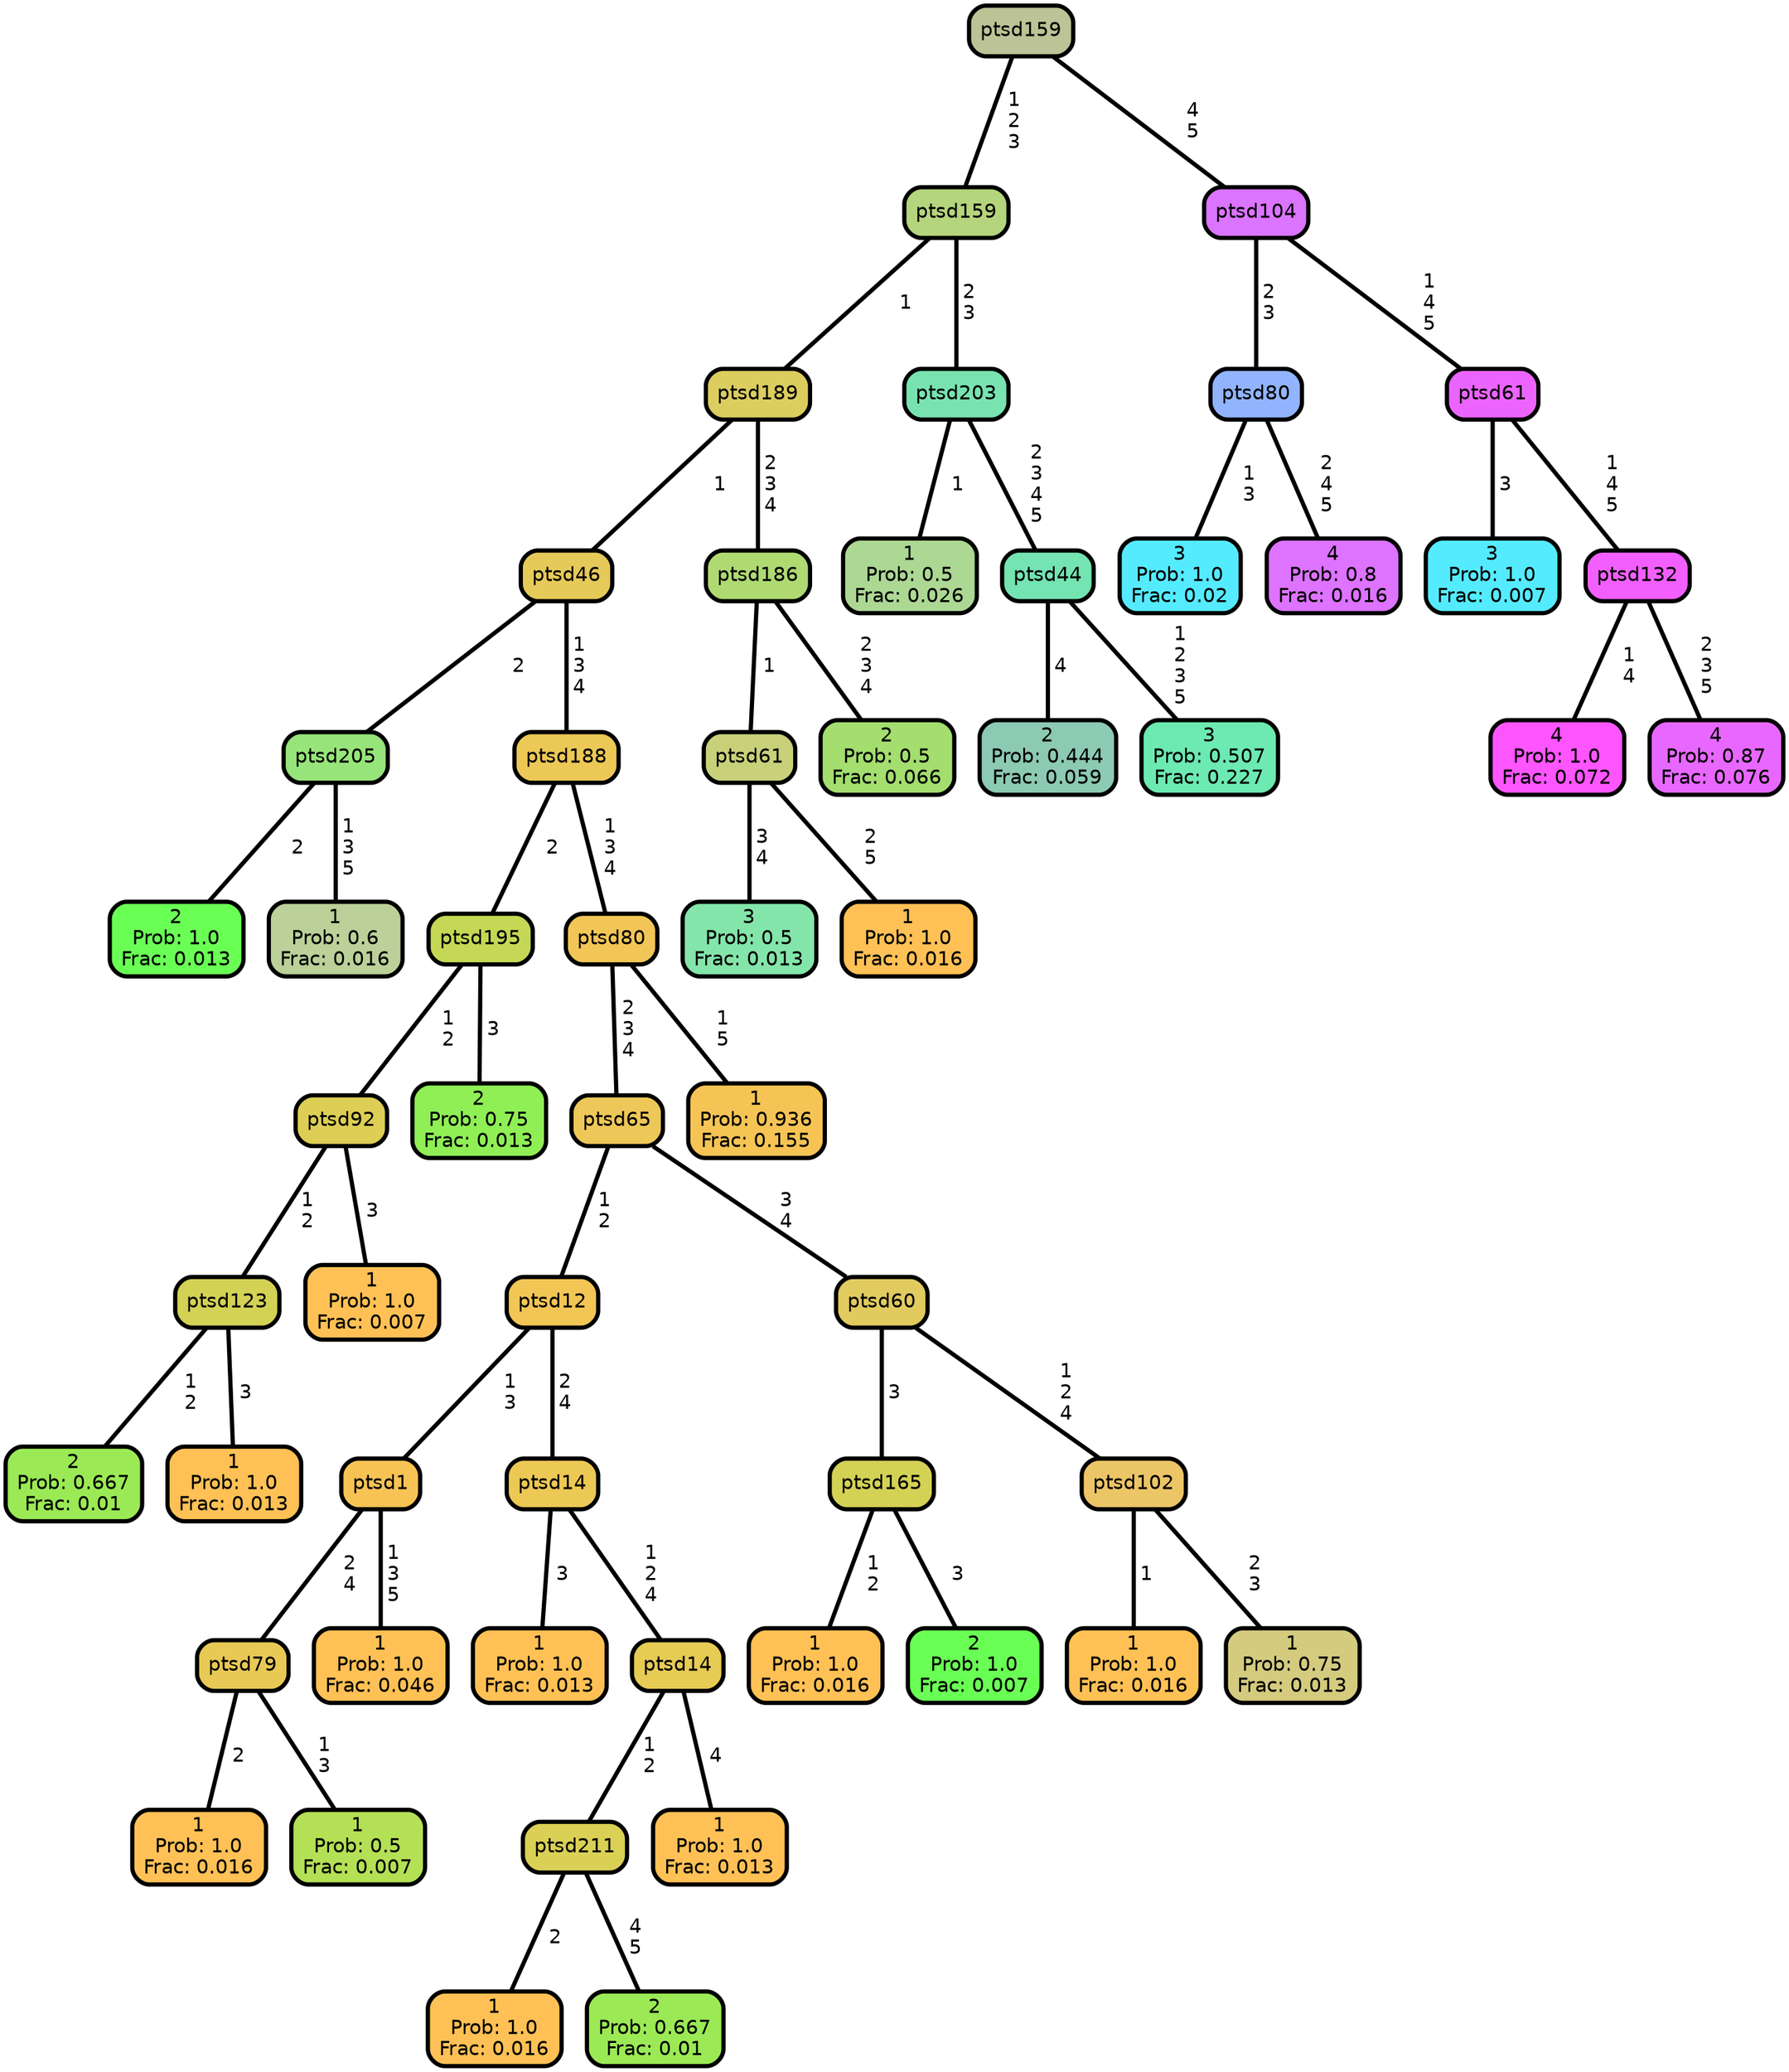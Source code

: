 graph Tree {
node [shape=box, style="filled, rounded",color="black",penwidth="3",fontcolor="black",                 fontname=helvetica] ;
graph [ranksep="0 equally", splines=straight,                 bgcolor=transparent, dpi=200] ;
edge [fontname=helvetica, color=black] ;
0 [label="2
Prob: 1.0
Frac: 0.013", fillcolor="#6aff55"] ;
1 [label="ptsd205", fillcolor="#97e57a"] ;
2 [label="1
Prob: 0.6
Frac: 0.016", fillcolor="#bbd199"] ;
3 [label="ptsd46", fillcolor="#e6ca59"] ;
4 [label="2
Prob: 0.667
Frac: 0.01", fillcolor="#9bea55"] ;
5 [label="ptsd123", fillcolor="#d4d255"] ;
6 [label="1
Prob: 1.0
Frac: 0.013", fillcolor="#ffc155"] ;
7 [label="ptsd92", fillcolor="#ddce55"] ;
8 [label="1
Prob: 1.0
Frac: 0.007", fillcolor="#ffc155"] ;
9 [label="ptsd195", fillcolor="#c5d855"] ;
10 [label="2
Prob: 0.75
Frac: 0.013", fillcolor="#8fef55"] ;
11 [label="ptsd188", fillcolor="#ecc856"] ;
12 [label="1
Prob: 1.0
Frac: 0.016", fillcolor="#ffc155"] ;
13 [label="ptsd79", fillcolor="#e9c955"] ;
14 [label="1
Prob: 0.5
Frac: 0.007", fillcolor="#b4e055"] ;
15 [label="ptsd1", fillcolor="#f7c355"] ;
16 [label="1
Prob: 1.0
Frac: 0.046", fillcolor="#ffc155"] ;
17 [label="ptsd12", fillcolor="#f2c655"] ;
18 [label="1
Prob: 1.0
Frac: 0.013", fillcolor="#ffc155"] ;
19 [label="ptsd14", fillcolor="#ecc855"] ;
20 [label="1
Prob: 1.0
Frac: 0.016", fillcolor="#ffc155"] ;
21 [label="ptsd211", fillcolor="#d9d055"] ;
22 [label="2
Prob: 0.667
Frac: 0.01", fillcolor="#9bea55"] ;
23 [label="ptsd14", fillcolor="#e6cb55"] ;
24 [label="1
Prob: 1.0
Frac: 0.013", fillcolor="#ffc155"] ;
25 [label="ptsd65", fillcolor="#edc758"] ;
26 [label="1
Prob: 1.0
Frac: 0.016", fillcolor="#ffc155"] ;
27 [label="ptsd165", fillcolor="#d4d255"] ;
28 [label="2
Prob: 1.0
Frac: 0.007", fillcolor="#6aff55"] ;
29 [label="ptsd60", fillcolor="#e1cb5f"] ;
30 [label="1
Prob: 1.0
Frac: 0.016", fillcolor="#ffc155"] ;
31 [label="ptsd102", fillcolor="#ecc567"] ;
32 [label="1
Prob: 0.75
Frac: 0.013", fillcolor="#d4cb7f"] ;
33 [label="ptsd80", fillcolor="#f1c656"] ;
34 [label="1
Prob: 0.936
Frac: 0.155", fillcolor="#f5c455"] ;
35 [label="ptsd189", fillcolor="#dbcd5e"] ;
36 [label="3
Prob: 0.5
Frac: 0.013", fillcolor="#84e5aa"] ;
37 [label="ptsd61", fillcolor="#c8d17a"] ;
38 [label="1
Prob: 1.0
Frac: 0.016", fillcolor="#ffc155"] ;
39 [label="ptsd186", fillcolor="#afda72"] ;
40 [label="2
Prob: 0.5
Frac: 0.066", fillcolor="#a3de6e"] ;
41 [label="ptsd159", fillcolor="#b5d57d"] ;
42 [label="1
Prob: 0.5
Frac: 0.026", fillcolor="#acd894"] ;
43 [label="ptsd203", fillcolor="#78e3b0"] ;
44 [label="2
Prob: 0.444
Frac: 0.059", fillcolor="#8dcab3"] ;
45 [label="ptsd44", fillcolor="#73e4b2"] ;
46 [label="3
Prob: 0.507
Frac: 0.227", fillcolor="#6ceab2"] ;
47 [label="ptsd159", fillcolor="#bcc396"] ;
48 [label="3
Prob: 1.0
Frac: 0.02", fillcolor="#55ebff"] ;
49 [label="ptsd80", fillcolor="#92b4ff"] ;
50 [label="4
Prob: 0.8
Frac: 0.016", fillcolor="#dd73ff"] ;
51 [label="ptsd104", fillcolor="#db74ff"] ;
52 [label="3
Prob: 1.0
Frac: 0.007", fillcolor="#55ebff"] ;
53 [label="ptsd61", fillcolor="#ec64ff"] ;
54 [label="4
Prob: 1.0
Frac: 0.072", fillcolor="#ff55ff"] ;
55 [label="ptsd132", fillcolor="#f35fff"] ;
56 [label="4
Prob: 0.87
Frac: 0.076", fillcolor="#e868ff"] ;
1 -- 0 [label=" 2",penwidth=3] ;
1 -- 2 [label=" 1\n 3\n 5",penwidth=3] ;
3 -- 1 [label=" 2",penwidth=3] ;
3 -- 11 [label=" 1\n 3\n 4",penwidth=3] ;
5 -- 4 [label=" 1\n 2",penwidth=3] ;
5 -- 6 [label=" 3",penwidth=3] ;
7 -- 5 [label=" 1\n 2",penwidth=3] ;
7 -- 8 [label=" 3",penwidth=3] ;
9 -- 7 [label=" 1\n 2",penwidth=3] ;
9 -- 10 [label=" 3",penwidth=3] ;
11 -- 9 [label=" 2",penwidth=3] ;
11 -- 33 [label=" 1\n 3\n 4",penwidth=3] ;
13 -- 12 [label=" 2",penwidth=3] ;
13 -- 14 [label=" 1\n 3",penwidth=3] ;
15 -- 13 [label=" 2\n 4",penwidth=3] ;
15 -- 16 [label=" 1\n 3\n 5",penwidth=3] ;
17 -- 15 [label=" 1\n 3",penwidth=3] ;
17 -- 19 [label=" 2\n 4",penwidth=3] ;
19 -- 18 [label=" 3",penwidth=3] ;
19 -- 23 [label=" 1\n 2\n 4",penwidth=3] ;
21 -- 20 [label=" 2",penwidth=3] ;
21 -- 22 [label=" 4\n 5",penwidth=3] ;
23 -- 21 [label=" 1\n 2",penwidth=3] ;
23 -- 24 [label=" 4",penwidth=3] ;
25 -- 17 [label=" 1\n 2",penwidth=3] ;
25 -- 29 [label=" 3\n 4",penwidth=3] ;
27 -- 26 [label=" 1\n 2",penwidth=3] ;
27 -- 28 [label=" 3",penwidth=3] ;
29 -- 27 [label=" 3",penwidth=3] ;
29 -- 31 [label=" 1\n 2\n 4",penwidth=3] ;
31 -- 30 [label=" 1",penwidth=3] ;
31 -- 32 [label=" 2\n 3",penwidth=3] ;
33 -- 25 [label=" 2\n 3\n 4",penwidth=3] ;
33 -- 34 [label=" 1\n 5",penwidth=3] ;
35 -- 3 [label=" 1",penwidth=3] ;
35 -- 39 [label=" 2\n 3\n 4",penwidth=3] ;
37 -- 36 [label=" 3\n 4",penwidth=3] ;
37 -- 38 [label=" 2\n 5",penwidth=3] ;
39 -- 37 [label=" 1",penwidth=3] ;
39 -- 40 [label=" 2\n 3\n 4",penwidth=3] ;
41 -- 35 [label=" 1",penwidth=3] ;
41 -- 43 [label=" 2\n 3",penwidth=3] ;
43 -- 42 [label=" 1",penwidth=3] ;
43 -- 45 [label=" 2\n 3\n 4\n 5",penwidth=3] ;
45 -- 44 [label=" 4",penwidth=3] ;
45 -- 46 [label=" 1\n 2\n 3\n 5",penwidth=3] ;
47 -- 41 [label=" 1\n 2\n 3",penwidth=3] ;
47 -- 51 [label=" 4\n 5",penwidth=3] ;
49 -- 48 [label=" 1\n 3",penwidth=3] ;
49 -- 50 [label=" 2\n 4\n 5",penwidth=3] ;
51 -- 49 [label=" 2\n 3",penwidth=3] ;
51 -- 53 [label=" 1\n 4\n 5",penwidth=3] ;
53 -- 52 [label=" 3",penwidth=3] ;
53 -- 55 [label=" 1\n 4\n 5",penwidth=3] ;
55 -- 54 [label=" 1\n 4",penwidth=3] ;
55 -- 56 [label=" 2\n 3\n 5",penwidth=3] ;
{rank = same;}}